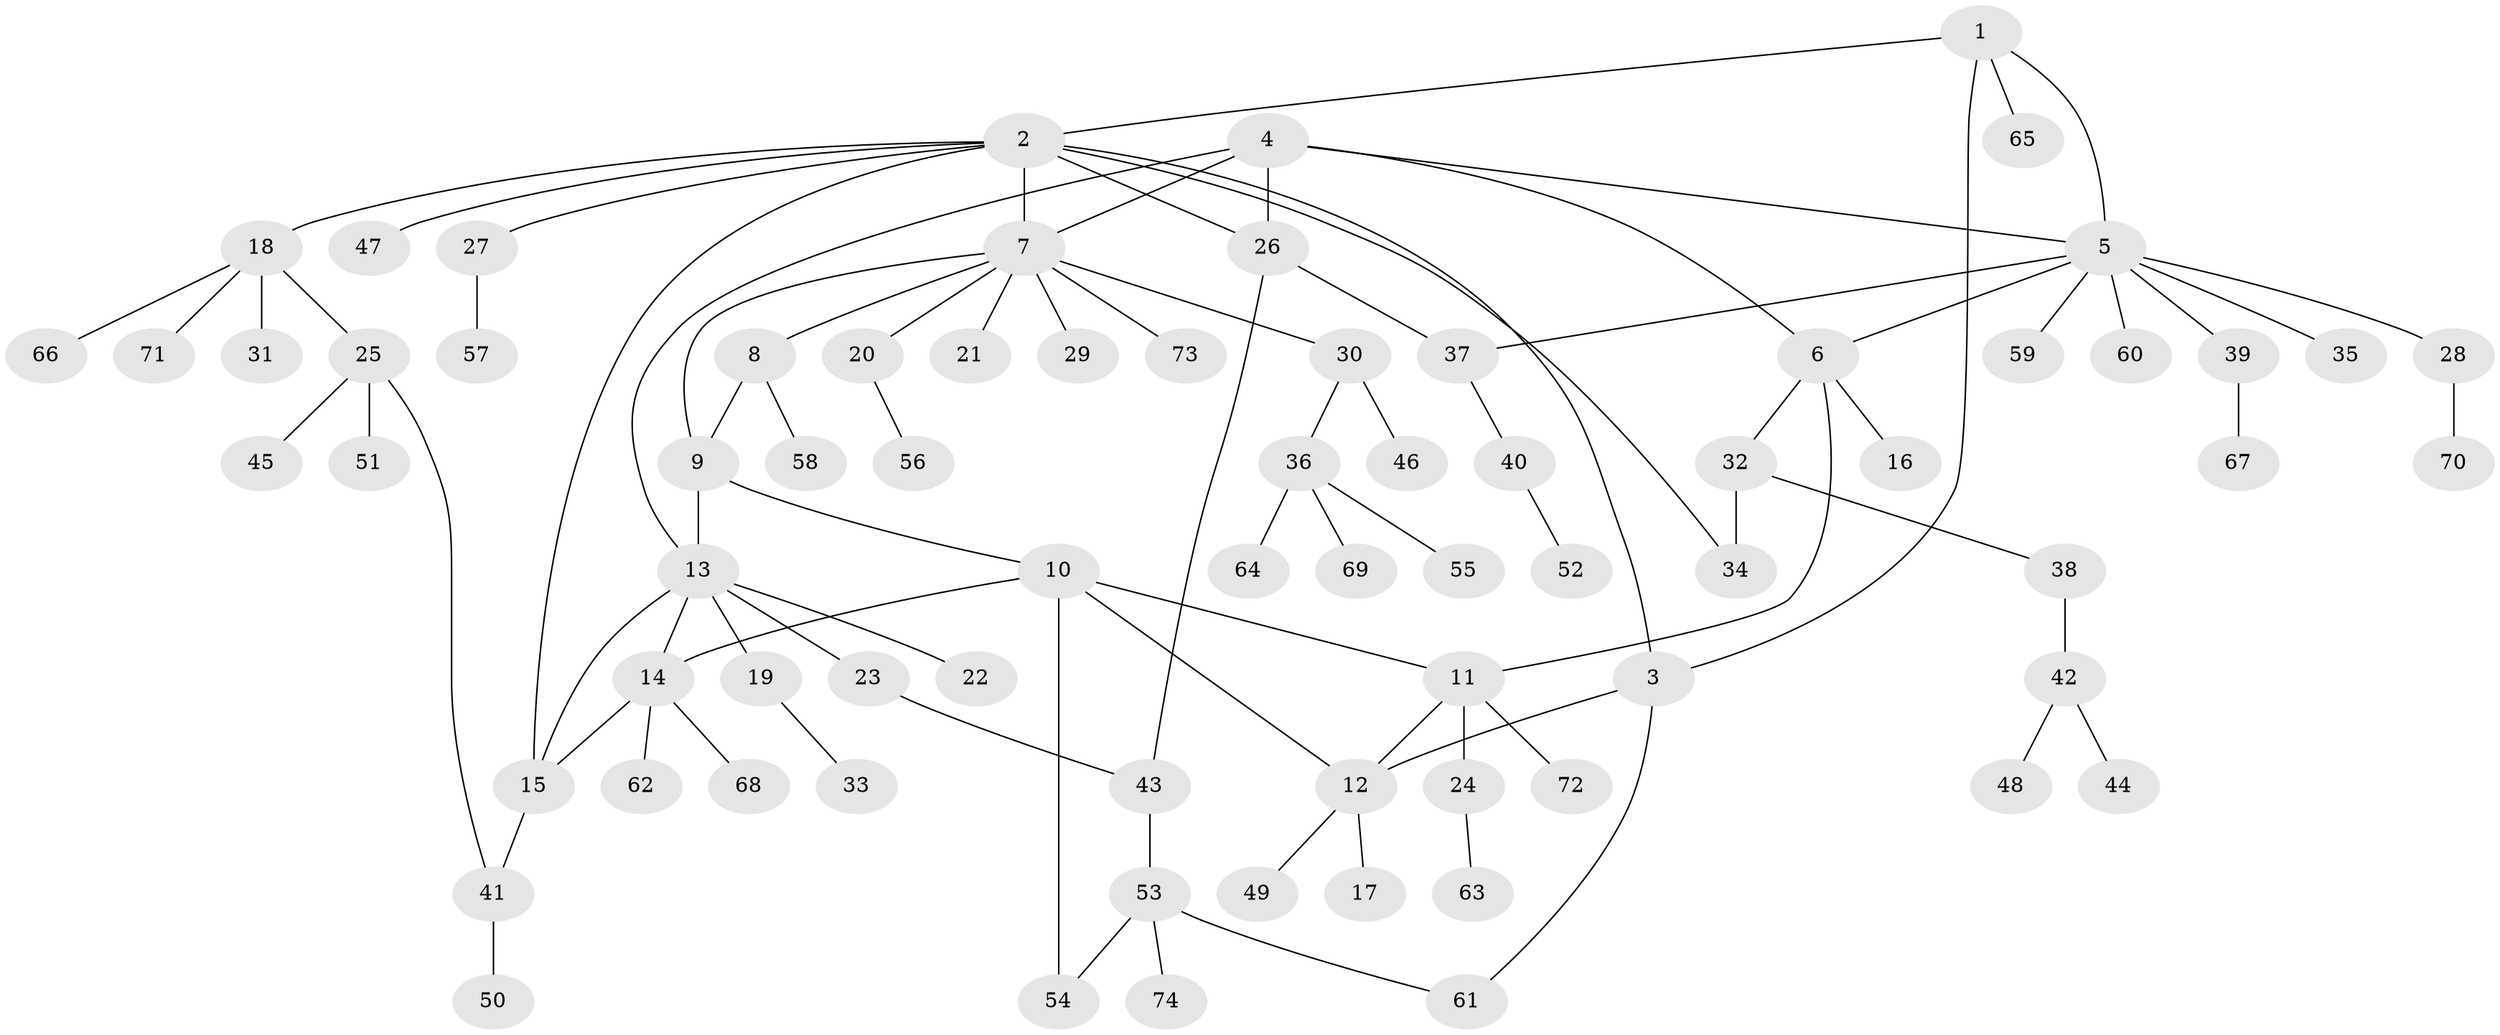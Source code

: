 // coarse degree distribution, {5: 0.06896551724137931, 4: 0.06896551724137931, 3: 0.034482758620689655, 9: 0.06896551724137931, 1: 0.6896551724137931, 2: 0.034482758620689655, 7: 0.034482758620689655}
// Generated by graph-tools (version 1.1) at 2025/59/03/04/25 21:59:07]
// undirected, 74 vertices, 91 edges
graph export_dot {
graph [start="1"]
  node [color=gray90,style=filled];
  1;
  2;
  3;
  4;
  5;
  6;
  7;
  8;
  9;
  10;
  11;
  12;
  13;
  14;
  15;
  16;
  17;
  18;
  19;
  20;
  21;
  22;
  23;
  24;
  25;
  26;
  27;
  28;
  29;
  30;
  31;
  32;
  33;
  34;
  35;
  36;
  37;
  38;
  39;
  40;
  41;
  42;
  43;
  44;
  45;
  46;
  47;
  48;
  49;
  50;
  51;
  52;
  53;
  54;
  55;
  56;
  57;
  58;
  59;
  60;
  61;
  62;
  63;
  64;
  65;
  66;
  67;
  68;
  69;
  70;
  71;
  72;
  73;
  74;
  1 -- 2;
  1 -- 3;
  1 -- 5;
  1 -- 65;
  2 -- 3;
  2 -- 7;
  2 -- 15;
  2 -- 18;
  2 -- 26;
  2 -- 27;
  2 -- 34;
  2 -- 47;
  3 -- 12;
  3 -- 61;
  4 -- 5;
  4 -- 6;
  4 -- 7;
  4 -- 13;
  4 -- 26;
  5 -- 6;
  5 -- 28;
  5 -- 35;
  5 -- 37;
  5 -- 39;
  5 -- 59;
  5 -- 60;
  6 -- 11;
  6 -- 16;
  6 -- 32;
  7 -- 8;
  7 -- 9;
  7 -- 20;
  7 -- 21;
  7 -- 29;
  7 -- 30;
  7 -- 73;
  8 -- 9;
  8 -- 58;
  9 -- 10;
  9 -- 13;
  10 -- 11;
  10 -- 12;
  10 -- 14;
  10 -- 54;
  11 -- 12;
  11 -- 24;
  11 -- 72;
  12 -- 17;
  12 -- 49;
  13 -- 14;
  13 -- 15;
  13 -- 19;
  13 -- 22;
  13 -- 23;
  14 -- 15;
  14 -- 62;
  14 -- 68;
  15 -- 41;
  18 -- 25;
  18 -- 31;
  18 -- 66;
  18 -- 71;
  19 -- 33;
  20 -- 56;
  23 -- 43;
  24 -- 63;
  25 -- 41;
  25 -- 45;
  25 -- 51;
  26 -- 37;
  26 -- 43;
  27 -- 57;
  28 -- 70;
  30 -- 36;
  30 -- 46;
  32 -- 34;
  32 -- 38;
  36 -- 55;
  36 -- 64;
  36 -- 69;
  37 -- 40;
  38 -- 42;
  39 -- 67;
  40 -- 52;
  41 -- 50;
  42 -- 44;
  42 -- 48;
  43 -- 53;
  53 -- 54;
  53 -- 61;
  53 -- 74;
}
